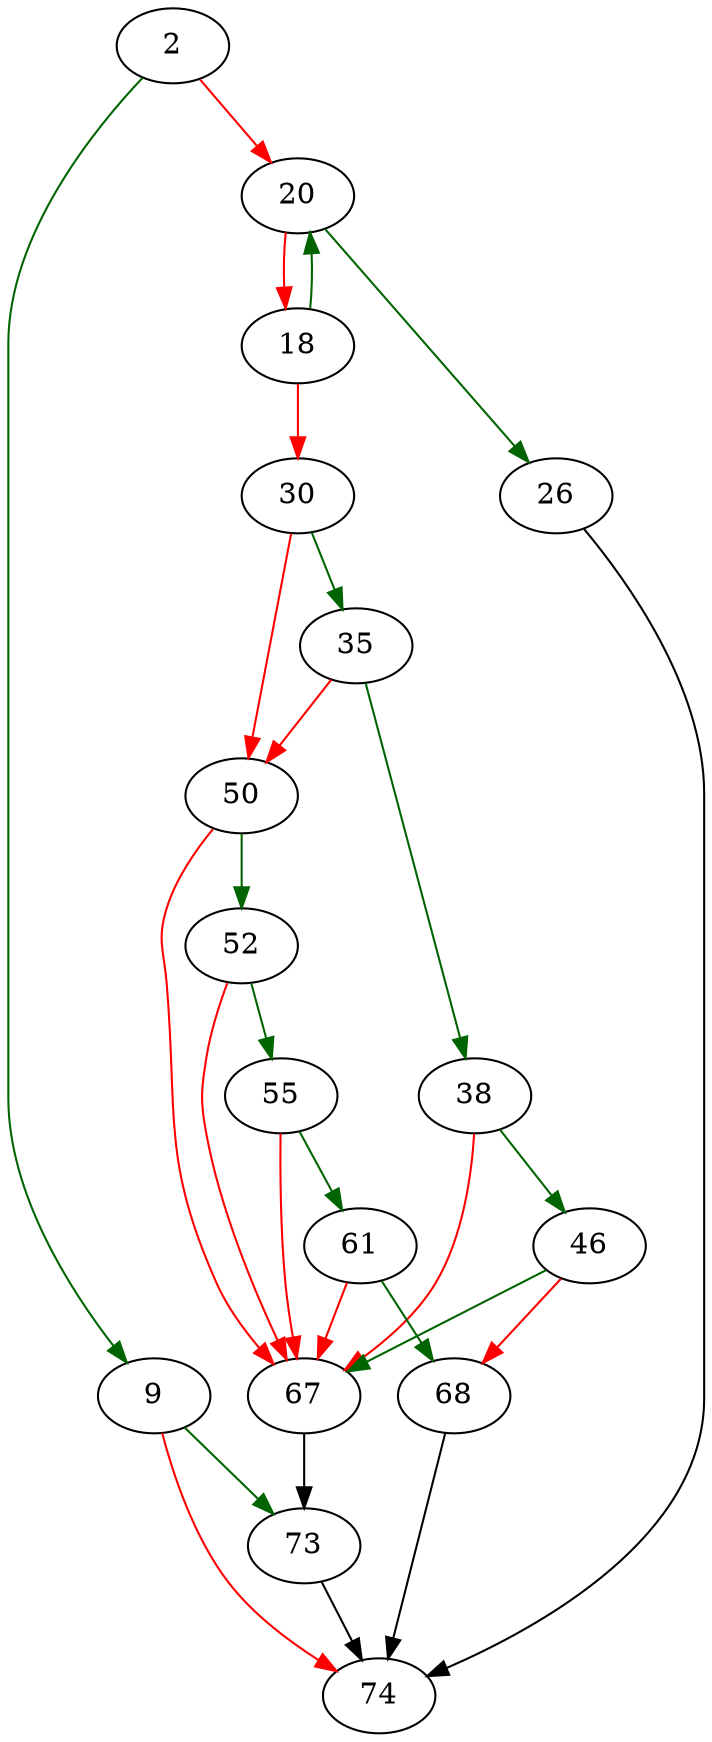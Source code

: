 strict digraph "str2sig" {
	// Node definitions.
	2 [entry=true];
	9;
	20;
	73;
	74;
	18;
	30;
	26;
	35;
	50;
	38;
	46;
	67;
	68;
	52;
	55;
	61;

	// Edge definitions.
	2 -> 9 [
		color=darkgreen
		cond=true
	];
	2 -> 20 [
		color=red
		cond=false
	];
	9 -> 73 [
		color=darkgreen
		cond=true
	];
	9 -> 74 [
		color=red
		cond=false
	];
	20 -> 18 [
		color=red
		cond=false
	];
	20 -> 26 [
		color=darkgreen
		cond=true
	];
	73 -> 74;
	18 -> 20 [
		color=darkgreen
		cond=true
	];
	18 -> 30 [
		color=red
		cond=false
	];
	30 -> 35 [
		color=darkgreen
		cond=true
	];
	30 -> 50 [
		color=red
		cond=false
	];
	26 -> 74;
	35 -> 50 [
		color=red
		cond=false
	];
	35 -> 38 [
		color=darkgreen
		cond=true
	];
	50 -> 67 [
		color=red
		cond=false
	];
	50 -> 52 [
		color=darkgreen
		cond=true
	];
	38 -> 46 [
		color=darkgreen
		cond=true
	];
	38 -> 67 [
		color=red
		cond=false
	];
	46 -> 67 [
		color=darkgreen
		cond=true
	];
	46 -> 68 [
		color=red
		cond=false
	];
	67 -> 73;
	68 -> 74;
	52 -> 67 [
		color=red
		cond=false
	];
	52 -> 55 [
		color=darkgreen
		cond=true
	];
	55 -> 67 [
		color=red
		cond=false
	];
	55 -> 61 [
		color=darkgreen
		cond=true
	];
	61 -> 67 [
		color=red
		cond=false
	];
	61 -> 68 [
		color=darkgreen
		cond=true
	];
}
